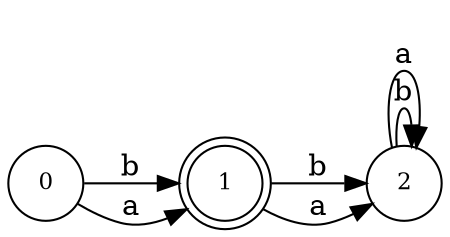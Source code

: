 // DFA
digraph {
	graph [rankdir=LR]
	node [fontcolor=black fontsize=11]
	edge [shape=tee]
	0 [shape=circle]
	1 [shape=doublecircle]
	2 [shape=circle]
	0 -> 1 [label=b]
	0 -> 1 [label=a]
	1 -> 2 [label=b]
	1 -> 2 [label=a]
	2 -> 2 [label=b]
	2 -> 2 [label=a]
}
